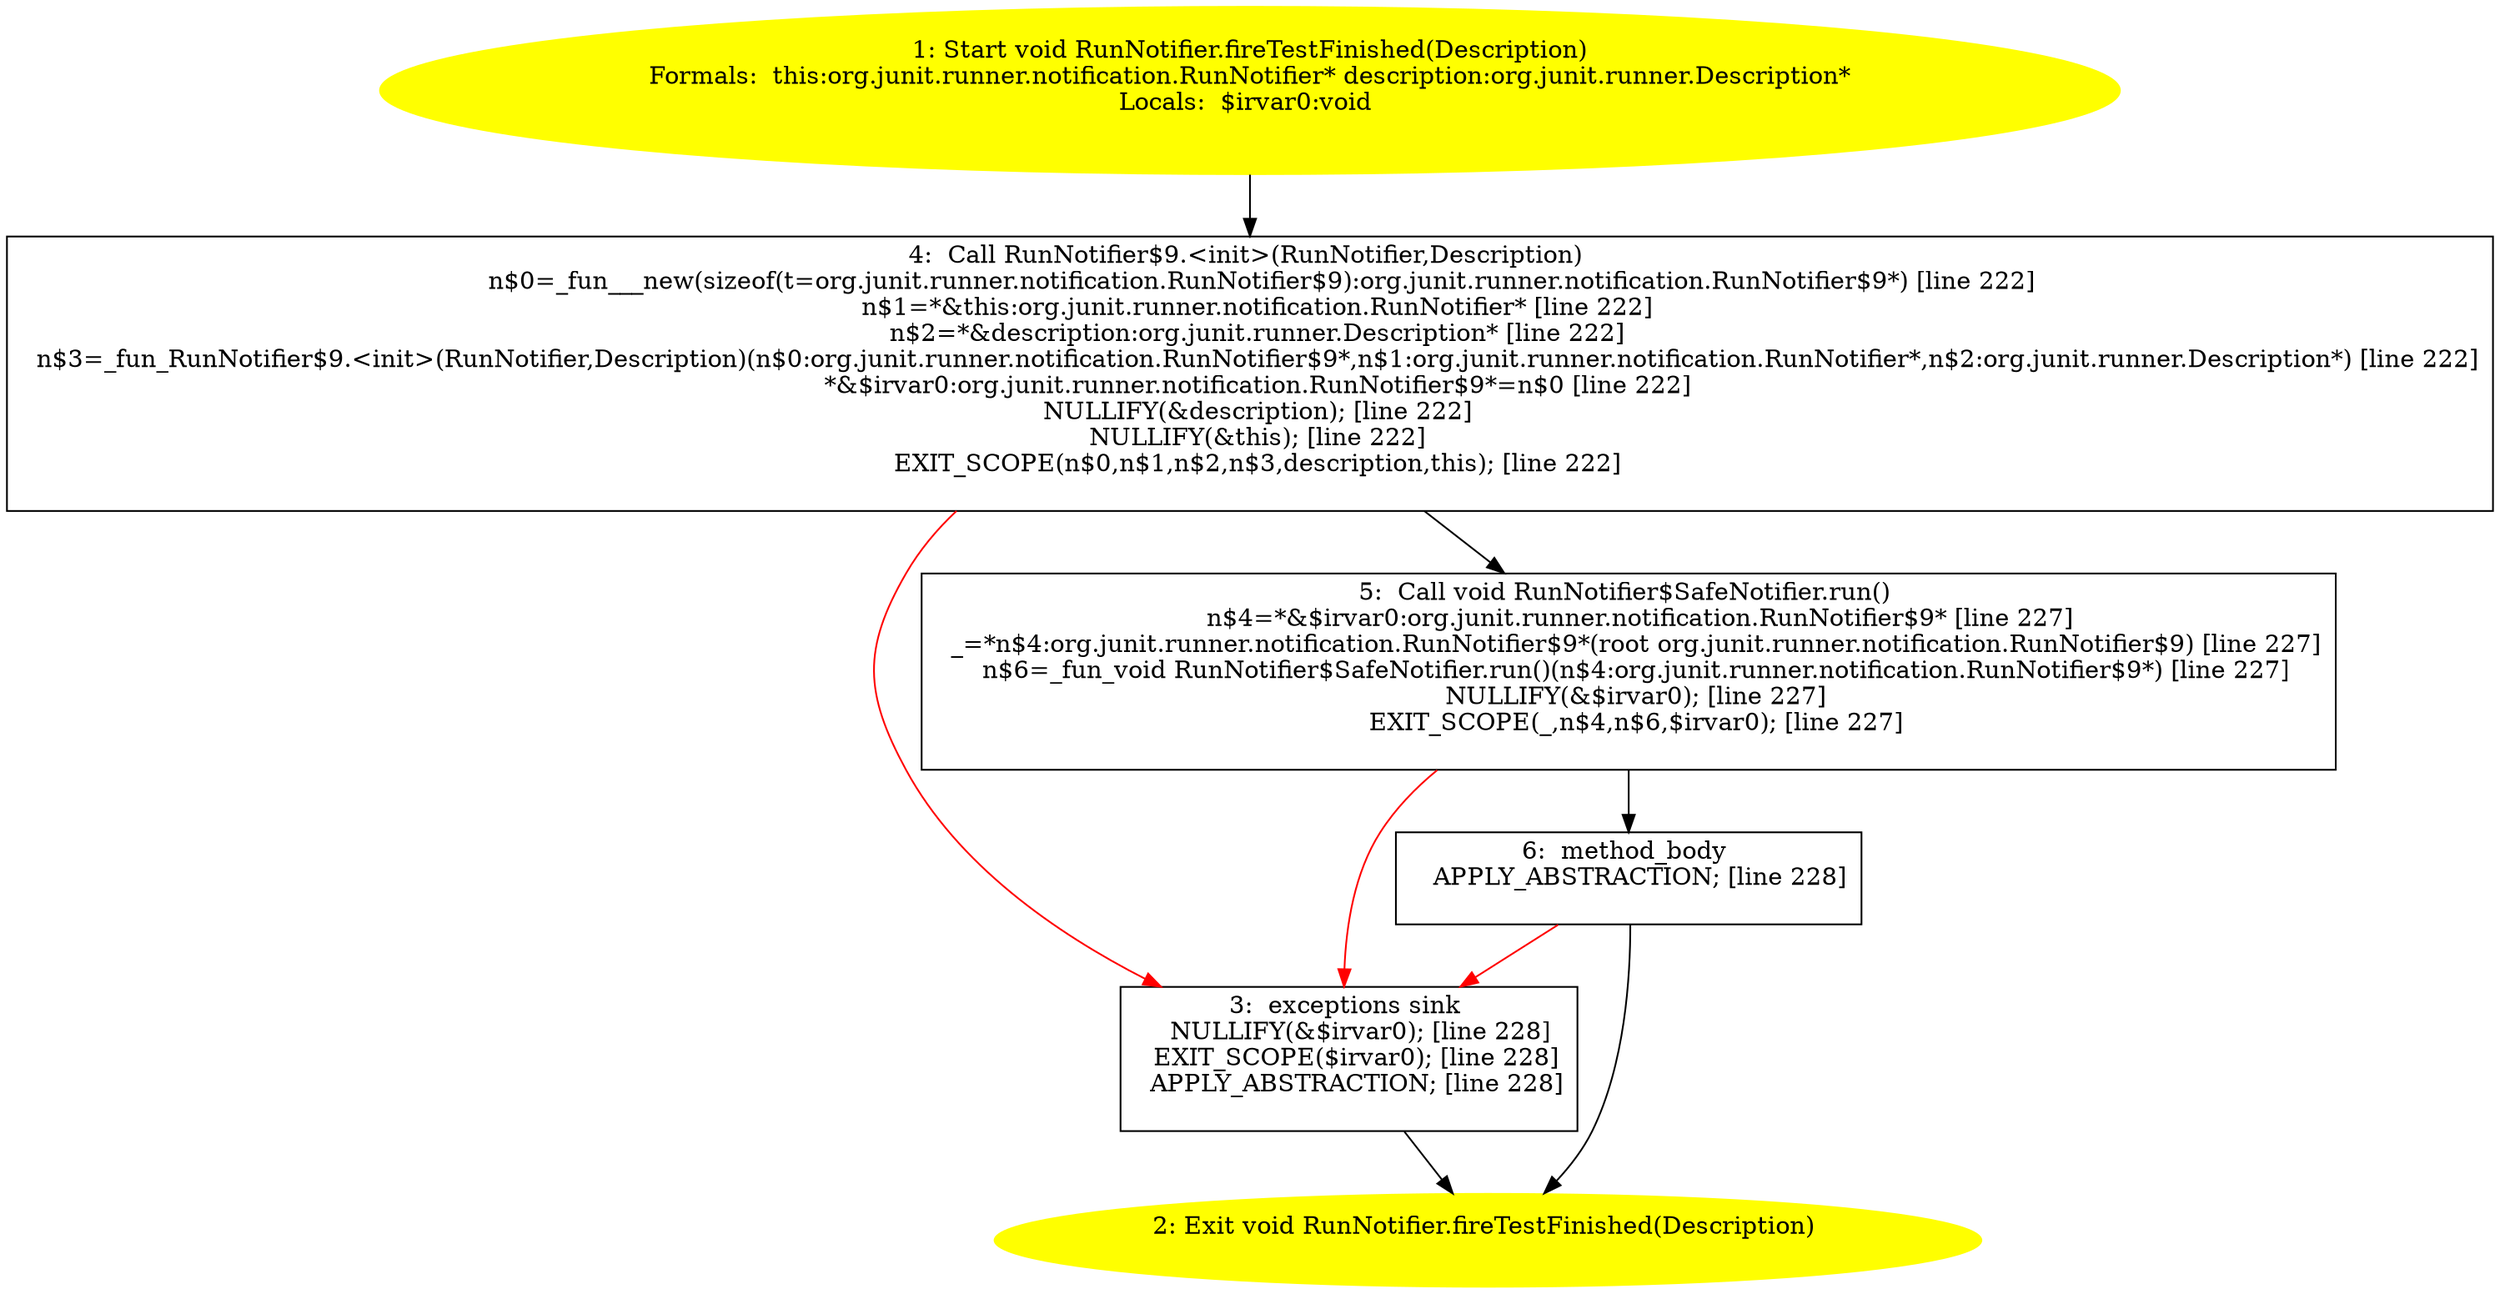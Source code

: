 /* @generated */
digraph cfg {
"org.junit.runner.notification.RunNotifier.fireTestFinished(org.junit.runner.Description):void.94bc6f368f81e557486388a176a9f352_1" [label="1: Start void RunNotifier.fireTestFinished(Description)\nFormals:  this:org.junit.runner.notification.RunNotifier* description:org.junit.runner.Description*\nLocals:  $irvar0:void \n  " color=yellow style=filled]
	

	 "org.junit.runner.notification.RunNotifier.fireTestFinished(org.junit.runner.Description):void.94bc6f368f81e557486388a176a9f352_1" -> "org.junit.runner.notification.RunNotifier.fireTestFinished(org.junit.runner.Description):void.94bc6f368f81e557486388a176a9f352_4" ;
"org.junit.runner.notification.RunNotifier.fireTestFinished(org.junit.runner.Description):void.94bc6f368f81e557486388a176a9f352_2" [label="2: Exit void RunNotifier.fireTestFinished(Description) \n  " color=yellow style=filled]
	

"org.junit.runner.notification.RunNotifier.fireTestFinished(org.junit.runner.Description):void.94bc6f368f81e557486388a176a9f352_3" [label="3:  exceptions sink \n   NULLIFY(&$irvar0); [line 228]\n  EXIT_SCOPE($irvar0); [line 228]\n  APPLY_ABSTRACTION; [line 228]\n " shape="box"]
	

	 "org.junit.runner.notification.RunNotifier.fireTestFinished(org.junit.runner.Description):void.94bc6f368f81e557486388a176a9f352_3" -> "org.junit.runner.notification.RunNotifier.fireTestFinished(org.junit.runner.Description):void.94bc6f368f81e557486388a176a9f352_2" ;
"org.junit.runner.notification.RunNotifier.fireTestFinished(org.junit.runner.Description):void.94bc6f368f81e557486388a176a9f352_4" [label="4:  Call RunNotifier$9.<init>(RunNotifier,Description) \n   n$0=_fun___new(sizeof(t=org.junit.runner.notification.RunNotifier$9):org.junit.runner.notification.RunNotifier$9*) [line 222]\n  n$1=*&this:org.junit.runner.notification.RunNotifier* [line 222]\n  n$2=*&description:org.junit.runner.Description* [line 222]\n  n$3=_fun_RunNotifier$9.<init>(RunNotifier,Description)(n$0:org.junit.runner.notification.RunNotifier$9*,n$1:org.junit.runner.notification.RunNotifier*,n$2:org.junit.runner.Description*) [line 222]\n  *&$irvar0:org.junit.runner.notification.RunNotifier$9*=n$0 [line 222]\n  NULLIFY(&description); [line 222]\n  NULLIFY(&this); [line 222]\n  EXIT_SCOPE(n$0,n$1,n$2,n$3,description,this); [line 222]\n " shape="box"]
	

	 "org.junit.runner.notification.RunNotifier.fireTestFinished(org.junit.runner.Description):void.94bc6f368f81e557486388a176a9f352_4" -> "org.junit.runner.notification.RunNotifier.fireTestFinished(org.junit.runner.Description):void.94bc6f368f81e557486388a176a9f352_5" ;
	 "org.junit.runner.notification.RunNotifier.fireTestFinished(org.junit.runner.Description):void.94bc6f368f81e557486388a176a9f352_4" -> "org.junit.runner.notification.RunNotifier.fireTestFinished(org.junit.runner.Description):void.94bc6f368f81e557486388a176a9f352_3" [color="red" ];
"org.junit.runner.notification.RunNotifier.fireTestFinished(org.junit.runner.Description):void.94bc6f368f81e557486388a176a9f352_5" [label="5:  Call void RunNotifier$SafeNotifier.run() \n   n$4=*&$irvar0:org.junit.runner.notification.RunNotifier$9* [line 227]\n  _=*n$4:org.junit.runner.notification.RunNotifier$9*(root org.junit.runner.notification.RunNotifier$9) [line 227]\n  n$6=_fun_void RunNotifier$SafeNotifier.run()(n$4:org.junit.runner.notification.RunNotifier$9*) [line 227]\n  NULLIFY(&$irvar0); [line 227]\n  EXIT_SCOPE(_,n$4,n$6,$irvar0); [line 227]\n " shape="box"]
	

	 "org.junit.runner.notification.RunNotifier.fireTestFinished(org.junit.runner.Description):void.94bc6f368f81e557486388a176a9f352_5" -> "org.junit.runner.notification.RunNotifier.fireTestFinished(org.junit.runner.Description):void.94bc6f368f81e557486388a176a9f352_6" ;
	 "org.junit.runner.notification.RunNotifier.fireTestFinished(org.junit.runner.Description):void.94bc6f368f81e557486388a176a9f352_5" -> "org.junit.runner.notification.RunNotifier.fireTestFinished(org.junit.runner.Description):void.94bc6f368f81e557486388a176a9f352_3" [color="red" ];
"org.junit.runner.notification.RunNotifier.fireTestFinished(org.junit.runner.Description):void.94bc6f368f81e557486388a176a9f352_6" [label="6:  method_body \n   APPLY_ABSTRACTION; [line 228]\n " shape="box"]
	

	 "org.junit.runner.notification.RunNotifier.fireTestFinished(org.junit.runner.Description):void.94bc6f368f81e557486388a176a9f352_6" -> "org.junit.runner.notification.RunNotifier.fireTestFinished(org.junit.runner.Description):void.94bc6f368f81e557486388a176a9f352_2" ;
	 "org.junit.runner.notification.RunNotifier.fireTestFinished(org.junit.runner.Description):void.94bc6f368f81e557486388a176a9f352_6" -> "org.junit.runner.notification.RunNotifier.fireTestFinished(org.junit.runner.Description):void.94bc6f368f81e557486388a176a9f352_3" [color="red" ];
}
